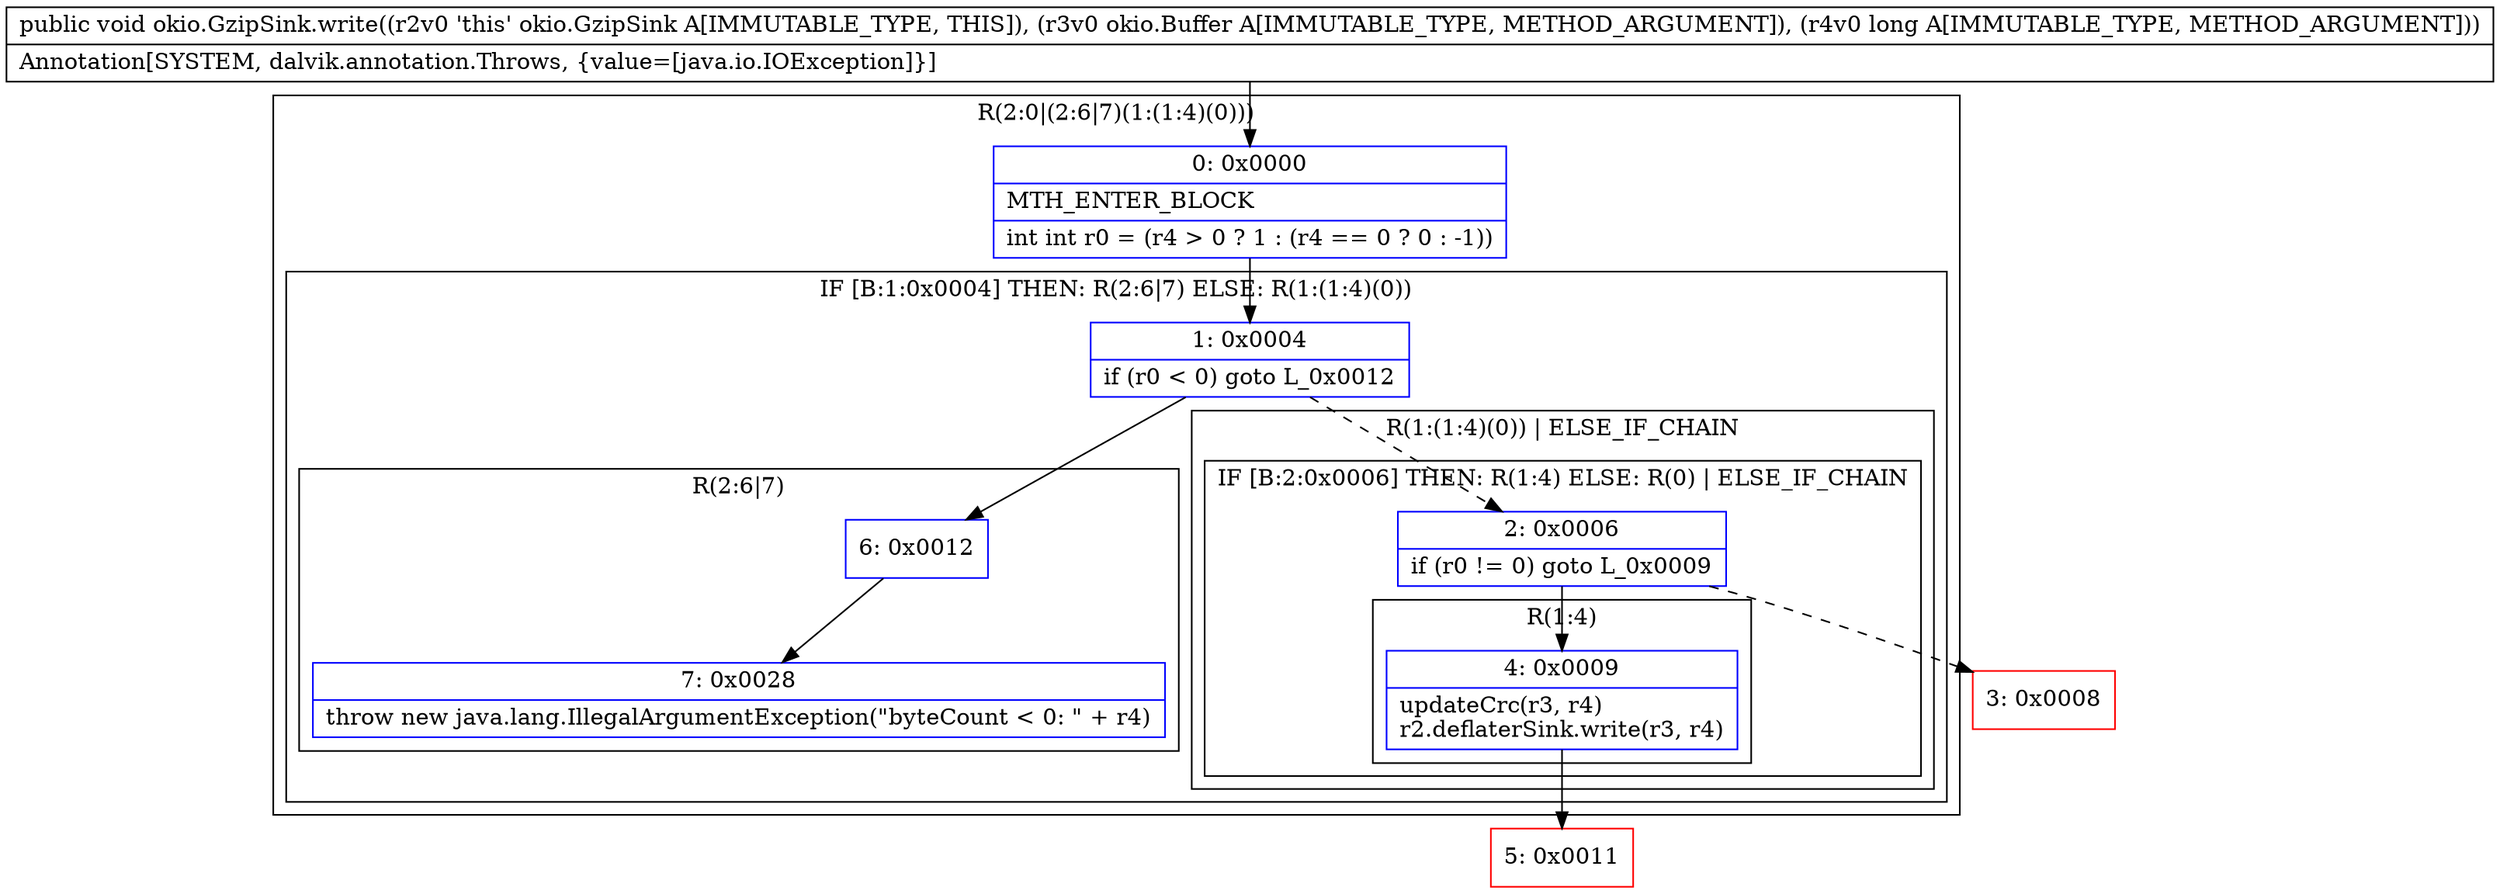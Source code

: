 digraph "CFG forokio.GzipSink.write(Lokio\/Buffer;J)V" {
subgraph cluster_Region_951772487 {
label = "R(2:0|(2:6|7)(1:(1:4)(0)))";
node [shape=record,color=blue];
Node_0 [shape=record,label="{0\:\ 0x0000|MTH_ENTER_BLOCK\l|int int r0 = (r4 \> 0 ? 1 : (r4 == 0 ? 0 : \-1))\l}"];
subgraph cluster_IfRegion_290620309 {
label = "IF [B:1:0x0004] THEN: R(2:6|7) ELSE: R(1:(1:4)(0))";
node [shape=record,color=blue];
Node_1 [shape=record,label="{1\:\ 0x0004|if (r0 \< 0) goto L_0x0012\l}"];
subgraph cluster_Region_894871839 {
label = "R(2:6|7)";
node [shape=record,color=blue];
Node_6 [shape=record,label="{6\:\ 0x0012}"];
Node_7 [shape=record,label="{7\:\ 0x0028|throw new java.lang.IllegalArgumentException(\"byteCount \< 0: \" + r4)\l}"];
}
subgraph cluster_Region_1405631719 {
label = "R(1:(1:4)(0)) | ELSE_IF_CHAIN\l";
node [shape=record,color=blue];
subgraph cluster_IfRegion_1421127107 {
label = "IF [B:2:0x0006] THEN: R(1:4) ELSE: R(0) | ELSE_IF_CHAIN\l";
node [shape=record,color=blue];
Node_2 [shape=record,label="{2\:\ 0x0006|if (r0 != 0) goto L_0x0009\l}"];
subgraph cluster_Region_1505963738 {
label = "R(1:4)";
node [shape=record,color=blue];
Node_4 [shape=record,label="{4\:\ 0x0009|updateCrc(r3, r4)\lr2.deflaterSink.write(r3, r4)\l}"];
}
subgraph cluster_Region_1302992087 {
label = "R(0)";
node [shape=record,color=blue];
}
}
}
}
}
Node_3 [shape=record,color=red,label="{3\:\ 0x0008}"];
Node_5 [shape=record,color=red,label="{5\:\ 0x0011}"];
MethodNode[shape=record,label="{public void okio.GzipSink.write((r2v0 'this' okio.GzipSink A[IMMUTABLE_TYPE, THIS]), (r3v0 okio.Buffer A[IMMUTABLE_TYPE, METHOD_ARGUMENT]), (r4v0 long A[IMMUTABLE_TYPE, METHOD_ARGUMENT]))  | Annotation[SYSTEM, dalvik.annotation.Throws, \{value=[java.io.IOException]\}]\l}"];
MethodNode -> Node_0;
Node_0 -> Node_1;
Node_1 -> Node_2[style=dashed];
Node_1 -> Node_6;
Node_6 -> Node_7;
Node_2 -> Node_3[style=dashed];
Node_2 -> Node_4;
Node_4 -> Node_5;
}

